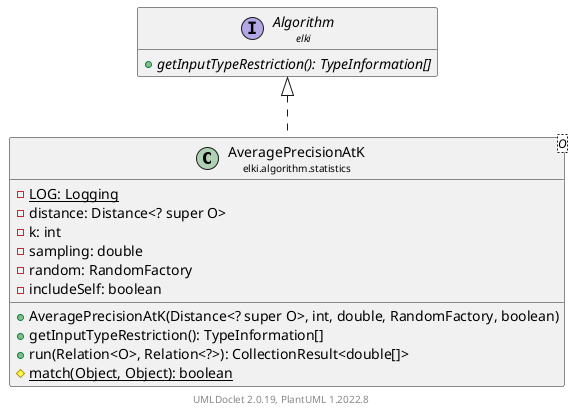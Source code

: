 @startuml
    remove .*\.(Instance|Par|Parameterizer|Factory)$
    set namespaceSeparator none
    hide empty fields
    hide empty methods

    class "<size:14>AveragePrecisionAtK\n<size:10>elki.algorithm.statistics" as elki.algorithm.statistics.AveragePrecisionAtK<O> [[AveragePrecisionAtK.html]] {
        {static} -LOG: Logging
        -distance: Distance<? super O>
        -k: int
        -sampling: double
        -random: RandomFactory
        -includeSelf: boolean
        +AveragePrecisionAtK(Distance<? super O>, int, double, RandomFactory, boolean)
        +getInputTypeRestriction(): TypeInformation[]
        +run(Relation<O>, Relation<?>): CollectionResult<double[]>
        {static} #match(Object, Object): boolean
    }

    interface "<size:14>Algorithm\n<size:10>elki" as elki.Algorithm [[../../Algorithm.html]] {
        {abstract} +getInputTypeRestriction(): TypeInformation[]
    }
    class "<size:14>AveragePrecisionAtK.Par\n<size:10>elki.algorithm.statistics" as elki.algorithm.statistics.AveragePrecisionAtK.Par<O>

    elki.Algorithm <|.. elki.algorithm.statistics.AveragePrecisionAtK
    elki.algorithm.statistics.AveragePrecisionAtK +-- elki.algorithm.statistics.AveragePrecisionAtK.Par

    center footer UMLDoclet 2.0.19, PlantUML 1.2022.8
@enduml
